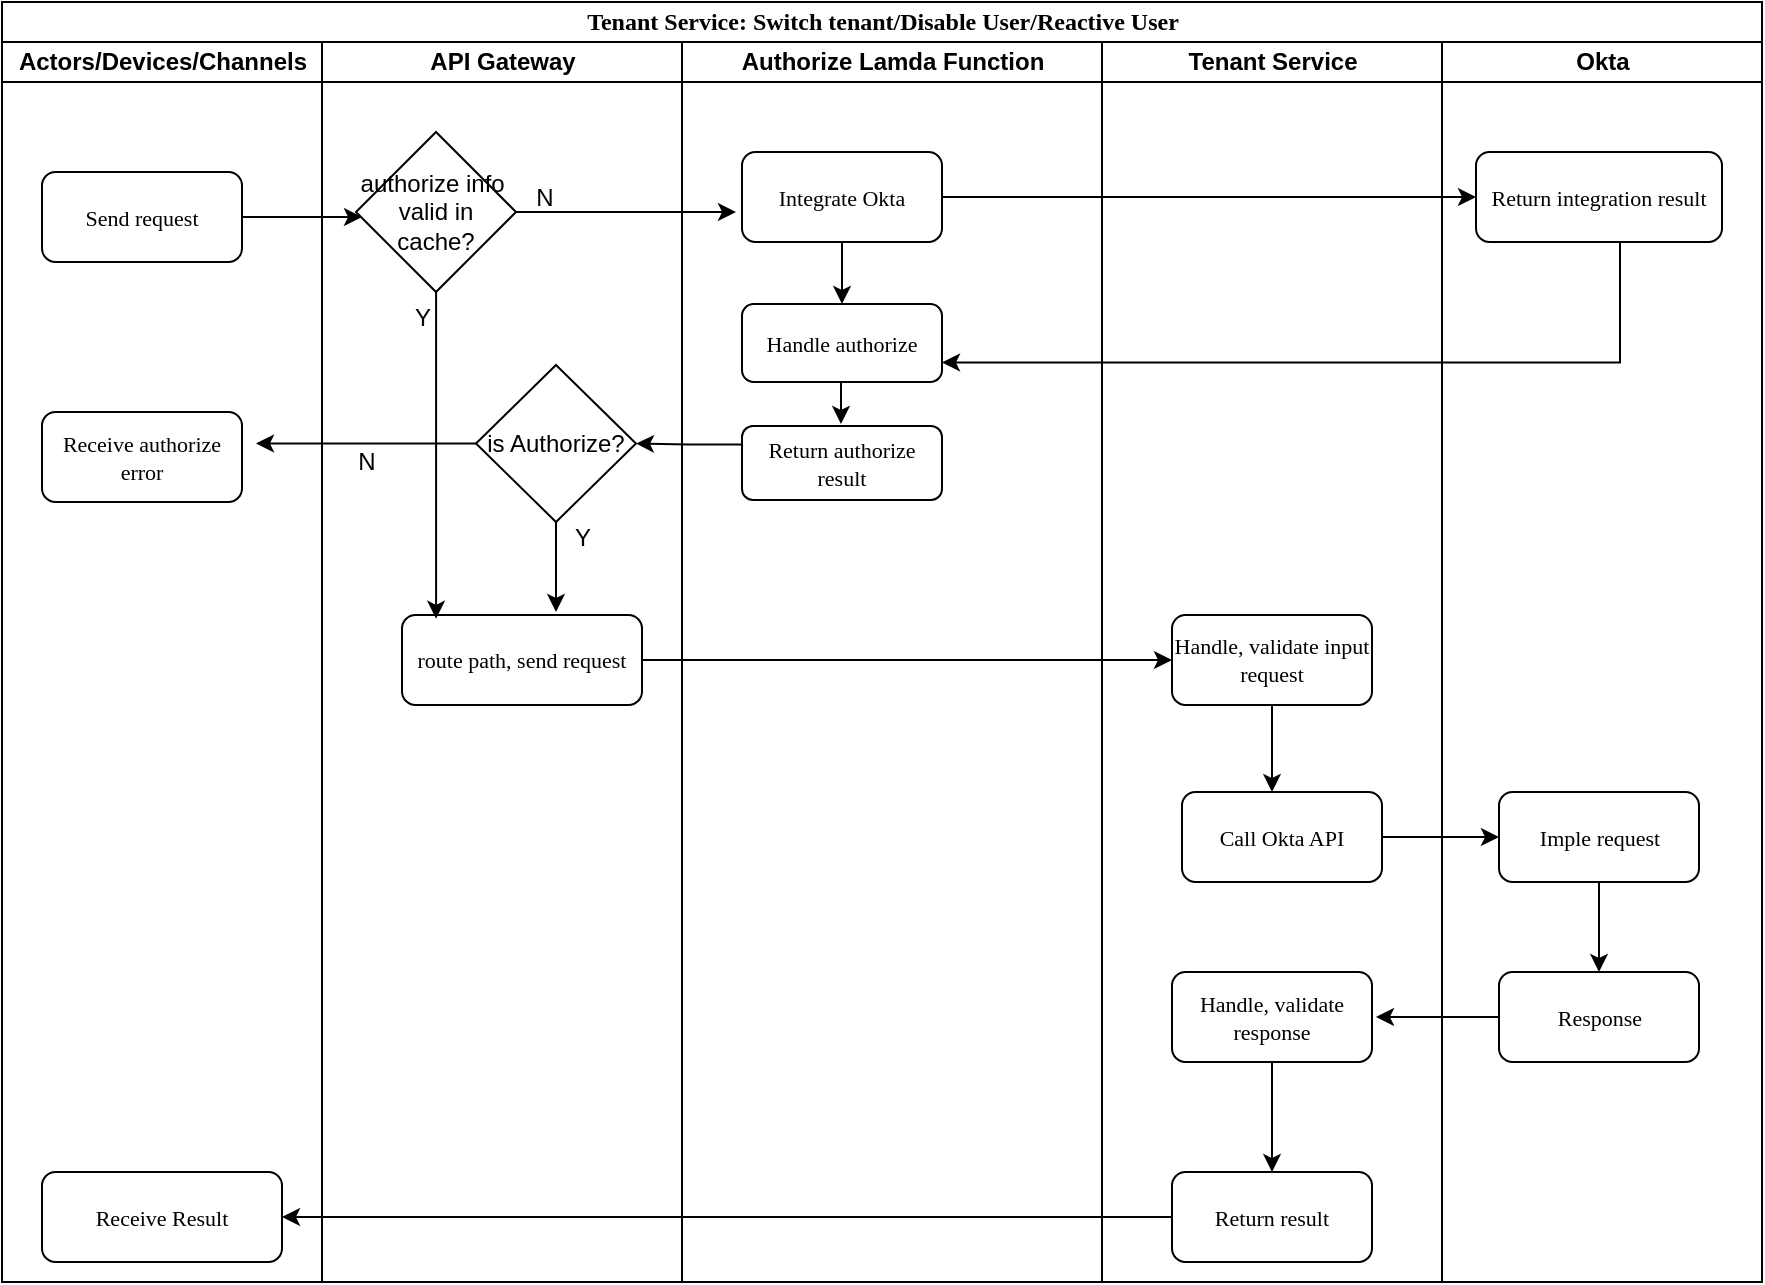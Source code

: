 <mxfile version="22.1.4" type="github">
  <diagram name="Page-1" id="Wagw-iWTo49MvhJouoN4">
    <mxGraphModel dx="1235" dy="615" grid="1" gridSize="10" guides="1" tooltips="1" connect="1" arrows="1" fold="1" page="1" pageScale="1" pageWidth="850" pageHeight="1100" math="0" shadow="0">
      <root>
        <mxCell id="0" />
        <mxCell id="1" parent="0" />
        <mxCell id="YqL_ukEIc5m5GyuPVh4c-1" value="&lt;font style=&quot;font-size: 12px;&quot;&gt;Tenant Service: Switch tenant/Disable User/Reactive User&lt;/font&gt;" style="swimlane;html=1;childLayout=stackLayout;startSize=20;rounded=0;shadow=0;labelBackgroundColor=none;strokeWidth=1;fontFamily=Verdana;fontSize=8;align=center;" vertex="1" parent="1">
          <mxGeometry x="33" y="65" width="880" height="640" as="geometry" />
        </mxCell>
        <mxCell id="YqL_ukEIc5m5GyuPVh4c-2" value="Actors/Devices/Channels" style="swimlane;html=1;startSize=20;" vertex="1" parent="YqL_ukEIc5m5GyuPVh4c-1">
          <mxGeometry y="20" width="160" height="620" as="geometry" />
        </mxCell>
        <mxCell id="YqL_ukEIc5m5GyuPVh4c-3" style="edgeStyle=orthogonalEdgeStyle;rounded=0;orthogonalLoop=1;jettySize=auto;html=1;" edge="1" parent="YqL_ukEIc5m5GyuPVh4c-2" source="YqL_ukEIc5m5GyuPVh4c-4">
          <mxGeometry relative="1" as="geometry">
            <mxPoint x="180" y="87.5" as="targetPoint" />
          </mxGeometry>
        </mxCell>
        <mxCell id="YqL_ukEIc5m5GyuPVh4c-4" value="&lt;font style=&quot;font-size: 11px;&quot;&gt;Send request&lt;/font&gt;" style="rounded=1;whiteSpace=wrap;html=1;shadow=0;labelBackgroundColor=none;strokeWidth=1;fontFamily=Verdana;fontSize=8;align=center;" vertex="1" parent="YqL_ukEIc5m5GyuPVh4c-2">
          <mxGeometry x="20" y="65" width="100" height="45" as="geometry" />
        </mxCell>
        <mxCell id="YqL_ukEIc5m5GyuPVh4c-5" value="&lt;span style=&quot;font-size: 11px;&quot;&gt;Receive authorize error&lt;/span&gt;" style="rounded=1;whiteSpace=wrap;html=1;shadow=0;labelBackgroundColor=none;strokeWidth=1;fontFamily=Verdana;fontSize=8;align=center;" vertex="1" parent="YqL_ukEIc5m5GyuPVh4c-2">
          <mxGeometry x="20" y="185" width="100" height="45" as="geometry" />
        </mxCell>
        <mxCell id="YqL_ukEIc5m5GyuPVh4c-6" value="&lt;span style=&quot;font-size: 11px;&quot;&gt;Receive Result&lt;/span&gt;" style="rounded=1;whiteSpace=wrap;html=1;shadow=0;labelBackgroundColor=none;strokeWidth=1;fontFamily=Verdana;fontSize=8;align=center;" vertex="1" parent="YqL_ukEIc5m5GyuPVh4c-2">
          <mxGeometry x="20" y="565" width="120" height="45" as="geometry" />
        </mxCell>
        <mxCell id="YqL_ukEIc5m5GyuPVh4c-8" value="API Gateway" style="swimlane;html=1;startSize=20;" vertex="1" parent="YqL_ukEIc5m5GyuPVh4c-1">
          <mxGeometry x="160" y="20" width="180" height="620" as="geometry" />
        </mxCell>
        <mxCell id="YqL_ukEIc5m5GyuPVh4c-9" style="edgeStyle=orthogonalEdgeStyle;rounded=0;orthogonalLoop=1;jettySize=auto;html=1;" edge="1" parent="YqL_ukEIc5m5GyuPVh4c-8" source="YqL_ukEIc5m5GyuPVh4c-10">
          <mxGeometry relative="1" as="geometry">
            <mxPoint x="207" y="85" as="targetPoint" />
          </mxGeometry>
        </mxCell>
        <mxCell id="YqL_ukEIc5m5GyuPVh4c-10" value="authorize info&amp;nbsp; valid in cache?" style="rhombus;whiteSpace=wrap;html=1;" vertex="1" parent="YqL_ukEIc5m5GyuPVh4c-8">
          <mxGeometry x="17" y="45" width="80" height="80" as="geometry" />
        </mxCell>
        <mxCell id="YqL_ukEIc5m5GyuPVh4c-11" value="&lt;font style=&quot;font-size: 11px;&quot;&gt;route path, send request&lt;/font&gt;" style="rounded=1;whiteSpace=wrap;html=1;shadow=0;labelBackgroundColor=none;strokeWidth=1;fontFamily=Verdana;fontSize=8;align=center;" vertex="1" parent="YqL_ukEIc5m5GyuPVh4c-8">
          <mxGeometry x="40" y="286.5" width="120" height="45" as="geometry" />
        </mxCell>
        <mxCell id="YqL_ukEIc5m5GyuPVh4c-12" style="edgeStyle=orthogonalEdgeStyle;rounded=0;orthogonalLoop=1;jettySize=auto;html=1;" edge="1" parent="YqL_ukEIc5m5GyuPVh4c-8" source="YqL_ukEIc5m5GyuPVh4c-13">
          <mxGeometry relative="1" as="geometry">
            <mxPoint x="-33" y="200.75" as="targetPoint" />
          </mxGeometry>
        </mxCell>
        <mxCell id="YqL_ukEIc5m5GyuPVh4c-13" value="is Authorize?" style="rhombus;whiteSpace=wrap;html=1;" vertex="1" parent="YqL_ukEIc5m5GyuPVh4c-8">
          <mxGeometry x="77" y="161.5" width="80" height="78.5" as="geometry" />
        </mxCell>
        <mxCell id="YqL_ukEIc5m5GyuPVh4c-14" value="N" style="text;html=1;align=center;verticalAlign=middle;resizable=0;points=[];autosize=1;strokeColor=none;fillColor=none;" vertex="1" parent="YqL_ukEIc5m5GyuPVh4c-8">
          <mxGeometry x="97" y="65" width="27" height="26" as="geometry" />
        </mxCell>
        <mxCell id="YqL_ukEIc5m5GyuPVh4c-15" value="Y" style="text;html=1;align=center;verticalAlign=middle;resizable=0;points=[];autosize=1;strokeColor=none;fillColor=none;" vertex="1" parent="YqL_ukEIc5m5GyuPVh4c-8">
          <mxGeometry x="117" y="235" width="26" height="26" as="geometry" />
        </mxCell>
        <mxCell id="YqL_ukEIc5m5GyuPVh4c-16" style="edgeStyle=orthogonalEdgeStyle;rounded=0;orthogonalLoop=1;jettySize=auto;html=1;" edge="1" parent="YqL_ukEIc5m5GyuPVh4c-8" source="YqL_ukEIc5m5GyuPVh4c-13">
          <mxGeometry relative="1" as="geometry">
            <mxPoint x="117" y="285" as="targetPoint" />
          </mxGeometry>
        </mxCell>
        <mxCell id="YqL_ukEIc5m5GyuPVh4c-17" value="Y" style="text;html=1;align=center;verticalAlign=middle;resizable=0;points=[];autosize=1;strokeColor=none;fillColor=none;" vertex="1" parent="YqL_ukEIc5m5GyuPVh4c-8">
          <mxGeometry x="37" y="125" width="26" height="26" as="geometry" />
        </mxCell>
        <mxCell id="YqL_ukEIc5m5GyuPVh4c-18" style="edgeStyle=orthogonalEdgeStyle;rounded=0;orthogonalLoop=1;jettySize=auto;html=1;entryX=0.142;entryY=0.042;entryDx=0;entryDy=0;entryPerimeter=0;" edge="1" parent="YqL_ukEIc5m5GyuPVh4c-8" source="YqL_ukEIc5m5GyuPVh4c-10" target="YqL_ukEIc5m5GyuPVh4c-11">
          <mxGeometry relative="1" as="geometry" />
        </mxCell>
        <mxCell id="YqL_ukEIc5m5GyuPVh4c-19" value="N" style="text;html=1;align=center;verticalAlign=middle;resizable=0;points=[];autosize=1;strokeColor=none;fillColor=none;" vertex="1" parent="YqL_ukEIc5m5GyuPVh4c-8">
          <mxGeometry x="7" y="195" width="30" height="30" as="geometry" />
        </mxCell>
        <mxCell id="YqL_ukEIc5m5GyuPVh4c-20" value="Authorize Lamda Function" style="swimlane;html=1;startSize=20;" vertex="1" parent="YqL_ukEIc5m5GyuPVh4c-1">
          <mxGeometry x="340" y="20" width="210" height="620" as="geometry" />
        </mxCell>
        <mxCell id="YqL_ukEIc5m5GyuPVh4c-21" style="edgeStyle=orthogonalEdgeStyle;rounded=0;orthogonalLoop=1;jettySize=auto;html=1;entryX=0.5;entryY=0;entryDx=0;entryDy=0;" edge="1" parent="YqL_ukEIc5m5GyuPVh4c-20" source="YqL_ukEIc5m5GyuPVh4c-22" target="YqL_ukEIc5m5GyuPVh4c-23">
          <mxGeometry relative="1" as="geometry" />
        </mxCell>
        <mxCell id="YqL_ukEIc5m5GyuPVh4c-22" value="&lt;span style=&quot;font-size: 11px;&quot;&gt;Integrate Okta&lt;/span&gt;" style="rounded=1;whiteSpace=wrap;html=1;shadow=0;labelBackgroundColor=none;strokeWidth=1;fontFamily=Verdana;fontSize=8;align=center;" vertex="1" parent="YqL_ukEIc5m5GyuPVh4c-20">
          <mxGeometry x="30" y="55" width="100" height="45" as="geometry" />
        </mxCell>
        <mxCell id="YqL_ukEIc5m5GyuPVh4c-23" value="&lt;span style=&quot;font-size: 11px;&quot;&gt;Handle authorize&lt;/span&gt;" style="rounded=1;whiteSpace=wrap;html=1;shadow=0;labelBackgroundColor=none;strokeWidth=1;fontFamily=Verdana;fontSize=8;align=center;" vertex="1" parent="YqL_ukEIc5m5GyuPVh4c-20">
          <mxGeometry x="30" y="131" width="100" height="39" as="geometry" />
        </mxCell>
        <mxCell id="YqL_ukEIc5m5GyuPVh4c-24" value="&lt;span style=&quot;font-size: 11px;&quot;&gt;Return authorize result&lt;/span&gt;" style="rounded=1;whiteSpace=wrap;html=1;shadow=0;labelBackgroundColor=none;strokeWidth=1;fontFamily=Verdana;fontSize=8;align=center;" vertex="1" parent="YqL_ukEIc5m5GyuPVh4c-20">
          <mxGeometry x="30" y="192" width="100" height="37" as="geometry" />
        </mxCell>
        <mxCell id="YqL_ukEIc5m5GyuPVh4c-25" style="edgeStyle=orthogonalEdgeStyle;rounded=0;orthogonalLoop=1;jettySize=auto;html=1;entryX=0.5;entryY=0;entryDx=0;entryDy=0;" edge="1" parent="YqL_ukEIc5m5GyuPVh4c-20">
          <mxGeometry relative="1" as="geometry">
            <mxPoint x="79.5" y="170" as="sourcePoint" />
            <mxPoint x="79.5" y="191" as="targetPoint" />
          </mxGeometry>
        </mxCell>
        <mxCell id="YqL_ukEIc5m5GyuPVh4c-26" value="Tenant Service" style="swimlane;html=1;startSize=20;" vertex="1" parent="YqL_ukEIc5m5GyuPVh4c-1">
          <mxGeometry x="550" y="20" width="170" height="620" as="geometry" />
        </mxCell>
        <mxCell id="YqL_ukEIc5m5GyuPVh4c-27" style="edgeStyle=orthogonalEdgeStyle;rounded=0;orthogonalLoop=1;jettySize=auto;html=1;" edge="1" parent="YqL_ukEIc5m5GyuPVh4c-26" source="YqL_ukEIc5m5GyuPVh4c-28">
          <mxGeometry relative="1" as="geometry">
            <mxPoint x="85" y="375" as="targetPoint" />
          </mxGeometry>
        </mxCell>
        <mxCell id="YqL_ukEIc5m5GyuPVh4c-28" value="&lt;font style=&quot;font-size: 11px;&quot;&gt;Handle, validate input request&lt;/font&gt;" style="rounded=1;whiteSpace=wrap;html=1;shadow=0;labelBackgroundColor=none;strokeWidth=1;fontFamily=Verdana;fontSize=8;align=center;" vertex="1" parent="YqL_ukEIc5m5GyuPVh4c-26">
          <mxGeometry x="35" y="286.5" width="100" height="45" as="geometry" />
        </mxCell>
        <mxCell id="YqL_ukEIc5m5GyuPVh4c-33" value="&lt;font style=&quot;font-size: 11px;&quot;&gt;Call Okta API&lt;/font&gt;" style="rounded=1;whiteSpace=wrap;html=1;shadow=0;labelBackgroundColor=none;strokeWidth=1;fontFamily=Verdana;fontSize=8;align=center;" vertex="1" parent="YqL_ukEIc5m5GyuPVh4c-26">
          <mxGeometry x="40" y="375" width="100" height="45" as="geometry" />
        </mxCell>
        <mxCell id="YqL_ukEIc5m5GyuPVh4c-37" value="&lt;span style=&quot;font-size: 11px;&quot;&gt;Return result&lt;/span&gt;" style="rounded=1;whiteSpace=wrap;html=1;shadow=0;labelBackgroundColor=none;strokeWidth=1;fontFamily=Verdana;fontSize=8;align=center;" vertex="1" parent="YqL_ukEIc5m5GyuPVh4c-26">
          <mxGeometry x="35" y="565" width="100" height="45" as="geometry" />
        </mxCell>
        <mxCell id="YqL_ukEIc5m5GyuPVh4c-66" style="edgeStyle=orthogonalEdgeStyle;rounded=0;orthogonalLoop=1;jettySize=auto;html=1;entryX=0.5;entryY=0;entryDx=0;entryDy=0;" edge="1" parent="YqL_ukEIc5m5GyuPVh4c-26" source="YqL_ukEIc5m5GyuPVh4c-60" target="YqL_ukEIc5m5GyuPVh4c-37">
          <mxGeometry relative="1" as="geometry" />
        </mxCell>
        <mxCell id="YqL_ukEIc5m5GyuPVh4c-60" value="&lt;span style=&quot;font-size: 11px;&quot;&gt;Handle, validate response&lt;/span&gt;" style="rounded=1;whiteSpace=wrap;html=1;shadow=0;labelBackgroundColor=none;strokeWidth=1;fontFamily=Verdana;fontSize=8;align=center;" vertex="1" parent="YqL_ukEIc5m5GyuPVh4c-26">
          <mxGeometry x="35" y="465" width="100" height="45" as="geometry" />
        </mxCell>
        <mxCell id="YqL_ukEIc5m5GyuPVh4c-38" value="Okta" style="swimlane;html=1;startSize=20;" vertex="1" parent="YqL_ukEIc5m5GyuPVh4c-1">
          <mxGeometry x="720" y="20" width="160" height="620" as="geometry" />
        </mxCell>
        <mxCell id="YqL_ukEIc5m5GyuPVh4c-39" value="&lt;span style=&quot;font-size: 11px;&quot;&gt;Return integration result&lt;/span&gt;" style="rounded=1;whiteSpace=wrap;html=1;shadow=0;labelBackgroundColor=none;strokeWidth=1;fontFamily=Verdana;fontSize=8;align=center;" vertex="1" parent="YqL_ukEIc5m5GyuPVh4c-38">
          <mxGeometry x="17" y="55" width="123" height="45" as="geometry" />
        </mxCell>
        <mxCell id="YqL_ukEIc5m5GyuPVh4c-62" style="edgeStyle=orthogonalEdgeStyle;rounded=0;orthogonalLoop=1;jettySize=auto;html=1;entryX=0.5;entryY=0;entryDx=0;entryDy=0;" edge="1" parent="YqL_ukEIc5m5GyuPVh4c-38" source="YqL_ukEIc5m5GyuPVh4c-58" target="YqL_ukEIc5m5GyuPVh4c-59">
          <mxGeometry relative="1" as="geometry" />
        </mxCell>
        <mxCell id="YqL_ukEIc5m5GyuPVh4c-58" value="&lt;span style=&quot;font-size: 11px;&quot;&gt;Imple request&lt;/span&gt;" style="rounded=1;whiteSpace=wrap;html=1;shadow=0;labelBackgroundColor=none;strokeWidth=1;fontFamily=Verdana;fontSize=8;align=center;" vertex="1" parent="YqL_ukEIc5m5GyuPVh4c-38">
          <mxGeometry x="28.5" y="375" width="100" height="45" as="geometry" />
        </mxCell>
        <mxCell id="YqL_ukEIc5m5GyuPVh4c-65" style="edgeStyle=orthogonalEdgeStyle;rounded=0;orthogonalLoop=1;jettySize=auto;html=1;" edge="1" parent="YqL_ukEIc5m5GyuPVh4c-38" source="YqL_ukEIc5m5GyuPVh4c-59">
          <mxGeometry relative="1" as="geometry">
            <mxPoint x="-33" y="487.5" as="targetPoint" />
          </mxGeometry>
        </mxCell>
        <mxCell id="YqL_ukEIc5m5GyuPVh4c-59" value="&lt;span style=&quot;font-size: 11px;&quot;&gt;Response&lt;/span&gt;" style="rounded=1;whiteSpace=wrap;html=1;shadow=0;labelBackgroundColor=none;strokeWidth=1;fontFamily=Verdana;fontSize=8;align=center;" vertex="1" parent="YqL_ukEIc5m5GyuPVh4c-38">
          <mxGeometry x="28.5" y="465" width="100" height="45" as="geometry" />
        </mxCell>
        <mxCell id="YqL_ukEIc5m5GyuPVh4c-43" style="edgeStyle=orthogonalEdgeStyle;rounded=0;orthogonalLoop=1;jettySize=auto;html=1;entryX=1;entryY=0.5;entryDx=0;entryDy=0;exitX=0;exitY=0.25;exitDx=0;exitDy=0;" edge="1" parent="YqL_ukEIc5m5GyuPVh4c-1" source="YqL_ukEIc5m5GyuPVh4c-24" target="YqL_ukEIc5m5GyuPVh4c-13">
          <mxGeometry relative="1" as="geometry" />
        </mxCell>
        <mxCell id="YqL_ukEIc5m5GyuPVh4c-44" style="edgeStyle=orthogonalEdgeStyle;rounded=0;orthogonalLoop=1;jettySize=auto;html=1;entryX=0;entryY=0.5;entryDx=0;entryDy=0;" edge="1" parent="YqL_ukEIc5m5GyuPVh4c-1" source="YqL_ukEIc5m5GyuPVh4c-11" target="YqL_ukEIc5m5GyuPVh4c-28">
          <mxGeometry relative="1" as="geometry">
            <mxPoint x="560" y="302.5" as="targetPoint" />
          </mxGeometry>
        </mxCell>
        <mxCell id="YqL_ukEIc5m5GyuPVh4c-49" style="edgeStyle=orthogonalEdgeStyle;rounded=0;orthogonalLoop=1;jettySize=auto;html=1;" edge="1" parent="YqL_ukEIc5m5GyuPVh4c-1" source="YqL_ukEIc5m5GyuPVh4c-22" target="YqL_ukEIc5m5GyuPVh4c-39">
          <mxGeometry relative="1" as="geometry" />
        </mxCell>
        <mxCell id="YqL_ukEIc5m5GyuPVh4c-50" style="edgeStyle=orthogonalEdgeStyle;rounded=0;orthogonalLoop=1;jettySize=auto;html=1;entryX=1;entryY=0.75;entryDx=0;entryDy=0;" edge="1" parent="YqL_ukEIc5m5GyuPVh4c-1" source="YqL_ukEIc5m5GyuPVh4c-39" target="YqL_ukEIc5m5GyuPVh4c-23">
          <mxGeometry relative="1" as="geometry">
            <Array as="points">
              <mxPoint x="809" y="180" />
            </Array>
          </mxGeometry>
        </mxCell>
        <mxCell id="YqL_ukEIc5m5GyuPVh4c-55" style="edgeStyle=orthogonalEdgeStyle;rounded=0;orthogonalLoop=1;jettySize=auto;html=1;" edge="1" parent="YqL_ukEIc5m5GyuPVh4c-1" source="YqL_ukEIc5m5GyuPVh4c-37" target="YqL_ukEIc5m5GyuPVh4c-6">
          <mxGeometry relative="1" as="geometry" />
        </mxCell>
        <mxCell id="YqL_ukEIc5m5GyuPVh4c-61" style="edgeStyle=orthogonalEdgeStyle;rounded=0;orthogonalLoop=1;jettySize=auto;html=1;" edge="1" parent="YqL_ukEIc5m5GyuPVh4c-1" source="YqL_ukEIc5m5GyuPVh4c-33" target="YqL_ukEIc5m5GyuPVh4c-58">
          <mxGeometry relative="1" as="geometry" />
        </mxCell>
      </root>
    </mxGraphModel>
  </diagram>
</mxfile>
